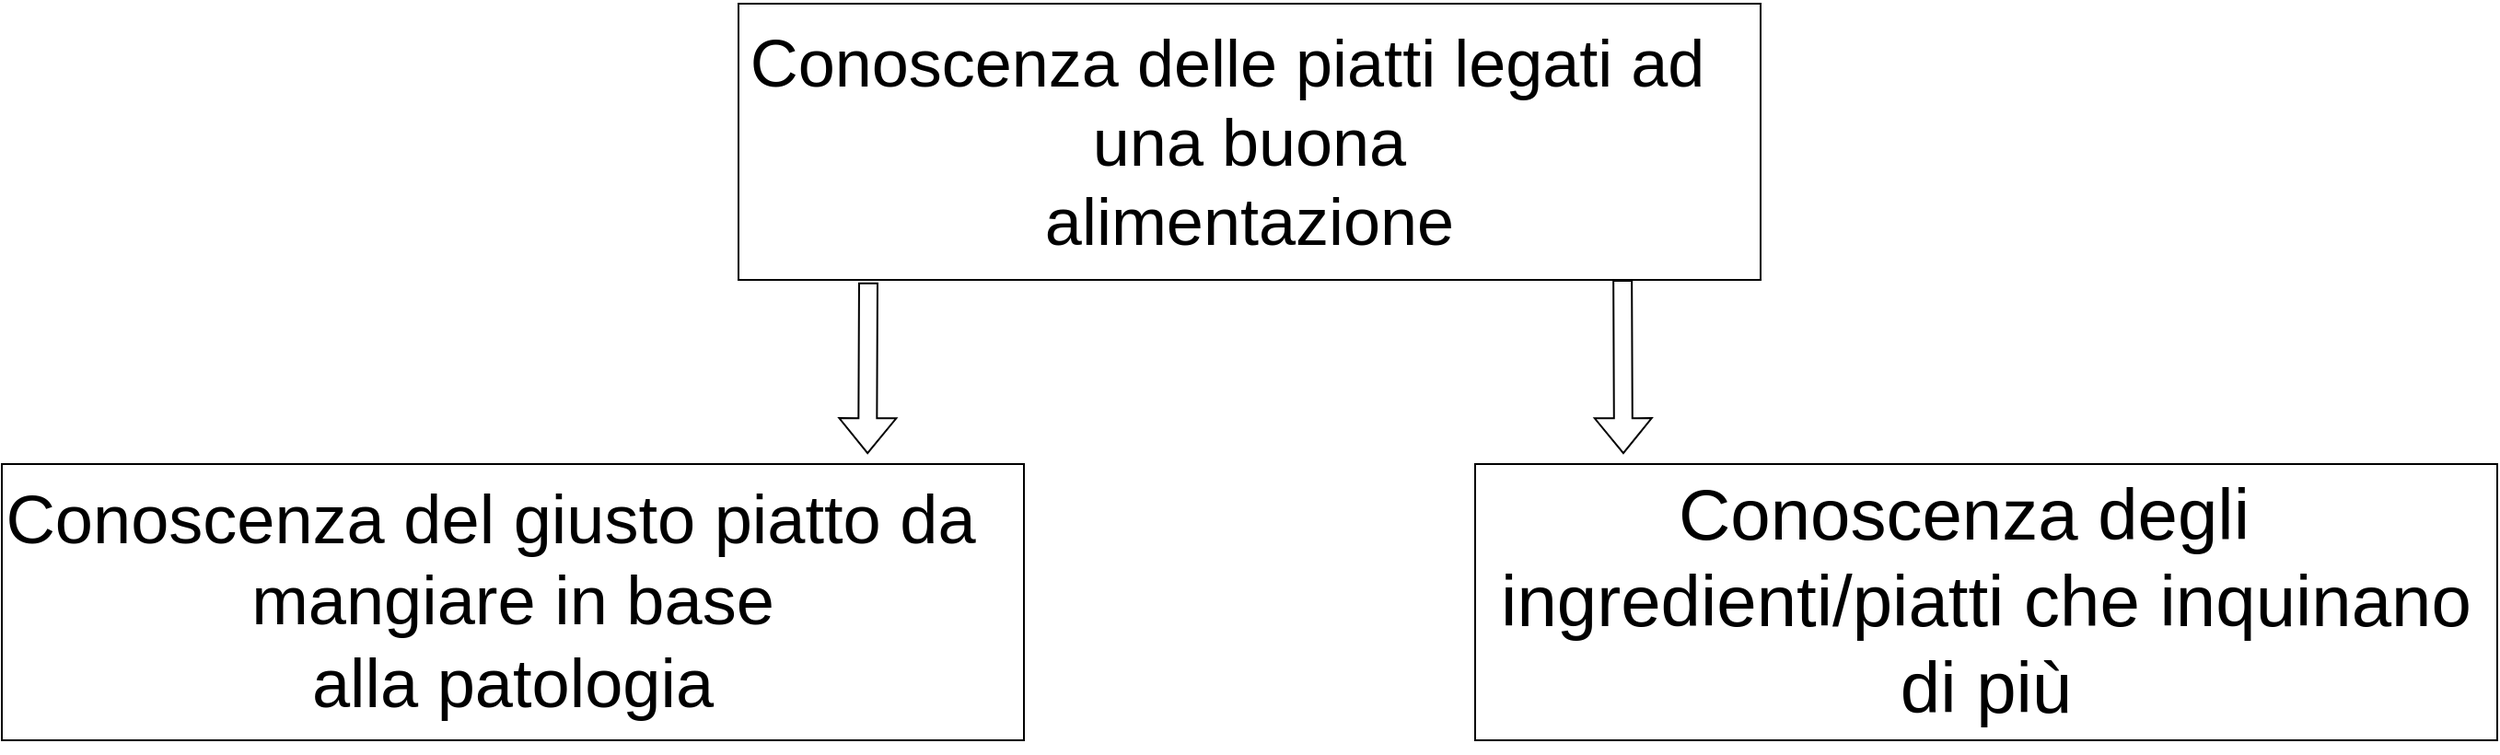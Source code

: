<mxfile version="17.4.2" type="device"><diagram id="yYUezmRQ8Q-IDr7vM85F" name="Page-1"><mxGraphModel dx="10134" dy="2130" grid="1" gridSize="10" guides="1" tooltips="1" connect="1" arrows="1" fold="1" page="1" pageScale="1" pageWidth="850" pageHeight="1100" math="0" shadow="0"><root><mxCell id="0"/><mxCell id="1" parent="0"/><mxCell id="x6_WDcnMlLpbWYYYfE1O-1" value="&lt;p class=&quot;MsoListParagraph&quot; style=&quot;text-indent: -18.0pt&quot;&gt;&lt;font style=&quot;font-size: 36px&quot;&gt;Conoscenza delle piatti legati ad una buona&lt;br/&gt;alimentazione&lt;/font&gt;&lt;/p&gt;" style="rounded=0;whiteSpace=wrap;html=1;" vertex="1" parent="1"><mxGeometry x="-3680" y="70" width="555" height="150" as="geometry"/></mxCell><mxCell id="x6_WDcnMlLpbWYYYfE1O-6" value="&lt;p class=&quot;MsoListParagraph&quot; style=&quot;text-indent: -18.0pt&quot;&gt;&lt;font style=&quot;font-size: 37px&quot;&gt;Conoscenza del giusto piatto da mangiare in base&lt;br/&gt;alla patologia&lt;/font&gt;&lt;/p&gt;" style="rounded=0;whiteSpace=wrap;html=1;" vertex="1" parent="1"><mxGeometry x="-4080" y="320" width="555" height="150" as="geometry"/></mxCell><mxCell id="x6_WDcnMlLpbWYYYfE1O-7" value="&lt;p class=&quot;MsoListParagraph&quot; style=&quot;text-indent: -18.0pt&quot;&gt;&lt;font style=&quot;font-size: 39px&quot;&gt;Conoscenza degli ingredienti/piatti che inquinano&lt;br/&gt;di più&lt;/font&gt;&lt;/p&gt;" style="rounded=0;whiteSpace=wrap;html=1;" vertex="1" parent="1"><mxGeometry x="-3280" y="320" width="555" height="150" as="geometry"/></mxCell><mxCell id="x6_WDcnMlLpbWYYYfE1O-8" value="" style="shape=flexArrow;endArrow=classic;html=1;rounded=0;fontSize=39;exitX=0.127;exitY=1.009;exitDx=0;exitDy=0;exitPerimeter=0;entryX=0.847;entryY=-0.036;entryDx=0;entryDy=0;entryPerimeter=0;" edge="1" parent="1" source="x6_WDcnMlLpbWYYYfE1O-1" target="x6_WDcnMlLpbWYYYfE1O-6"><mxGeometry width="50" height="50" relative="1" as="geometry"><mxPoint x="-3430" y="520" as="sourcePoint"/><mxPoint x="-3560" y="310" as="targetPoint"/><Array as="points"/></mxGeometry></mxCell><mxCell id="x6_WDcnMlLpbWYYYfE1O-9" value="" style="shape=flexArrow;endArrow=classic;html=1;rounded=0;fontSize=39;exitX=0.865;exitY=1;exitDx=0;exitDy=0;exitPerimeter=0;entryX=0.145;entryY=-0.036;entryDx=0;entryDy=0;entryPerimeter=0;" edge="1" parent="1" source="x6_WDcnMlLpbWYYYfE1O-1" target="x6_WDcnMlLpbWYYYfE1O-7"><mxGeometry width="50" height="50" relative="1" as="geometry"><mxPoint x="-3599.515" y="231.35" as="sourcePoint"/><mxPoint x="-3599.915" y="324.6" as="targetPoint"/><Array as="points"/></mxGeometry></mxCell></root></mxGraphModel></diagram></mxfile>